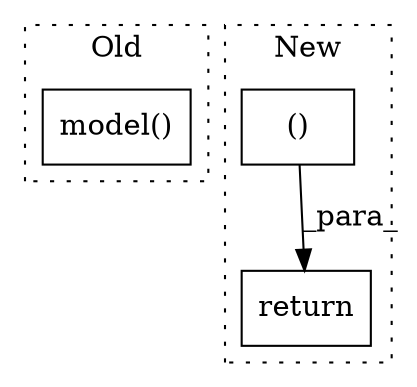 digraph G {
subgraph cluster0 {
1 [label="model()" a="75" s="9696,9734" l="11,1" shape="box"];
label = "Old";
style="dotted";
}
subgraph cluster1 {
2 [label="return" a="93" s="9564" l="7" shape="box"];
3 [label="()" a="54" s="9601" l="7" shape="box"];
label = "New";
style="dotted";
}
3 -> 2 [label="_para_"];
}